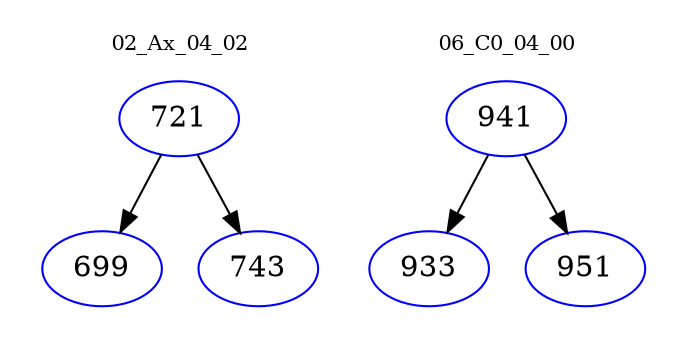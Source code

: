 digraph{
subgraph cluster_0 {
color = white
label = "02_Ax_04_02";
fontsize=10;
T0_721 [label="721", color="blue"]
T0_721 -> T0_699 [color="black"]
T0_699 [label="699", color="blue"]
T0_721 -> T0_743 [color="black"]
T0_743 [label="743", color="blue"]
}
subgraph cluster_1 {
color = white
label = "06_C0_04_00";
fontsize=10;
T1_941 [label="941", color="blue"]
T1_941 -> T1_933 [color="black"]
T1_933 [label="933", color="blue"]
T1_941 -> T1_951 [color="black"]
T1_951 [label="951", color="blue"]
}
}
